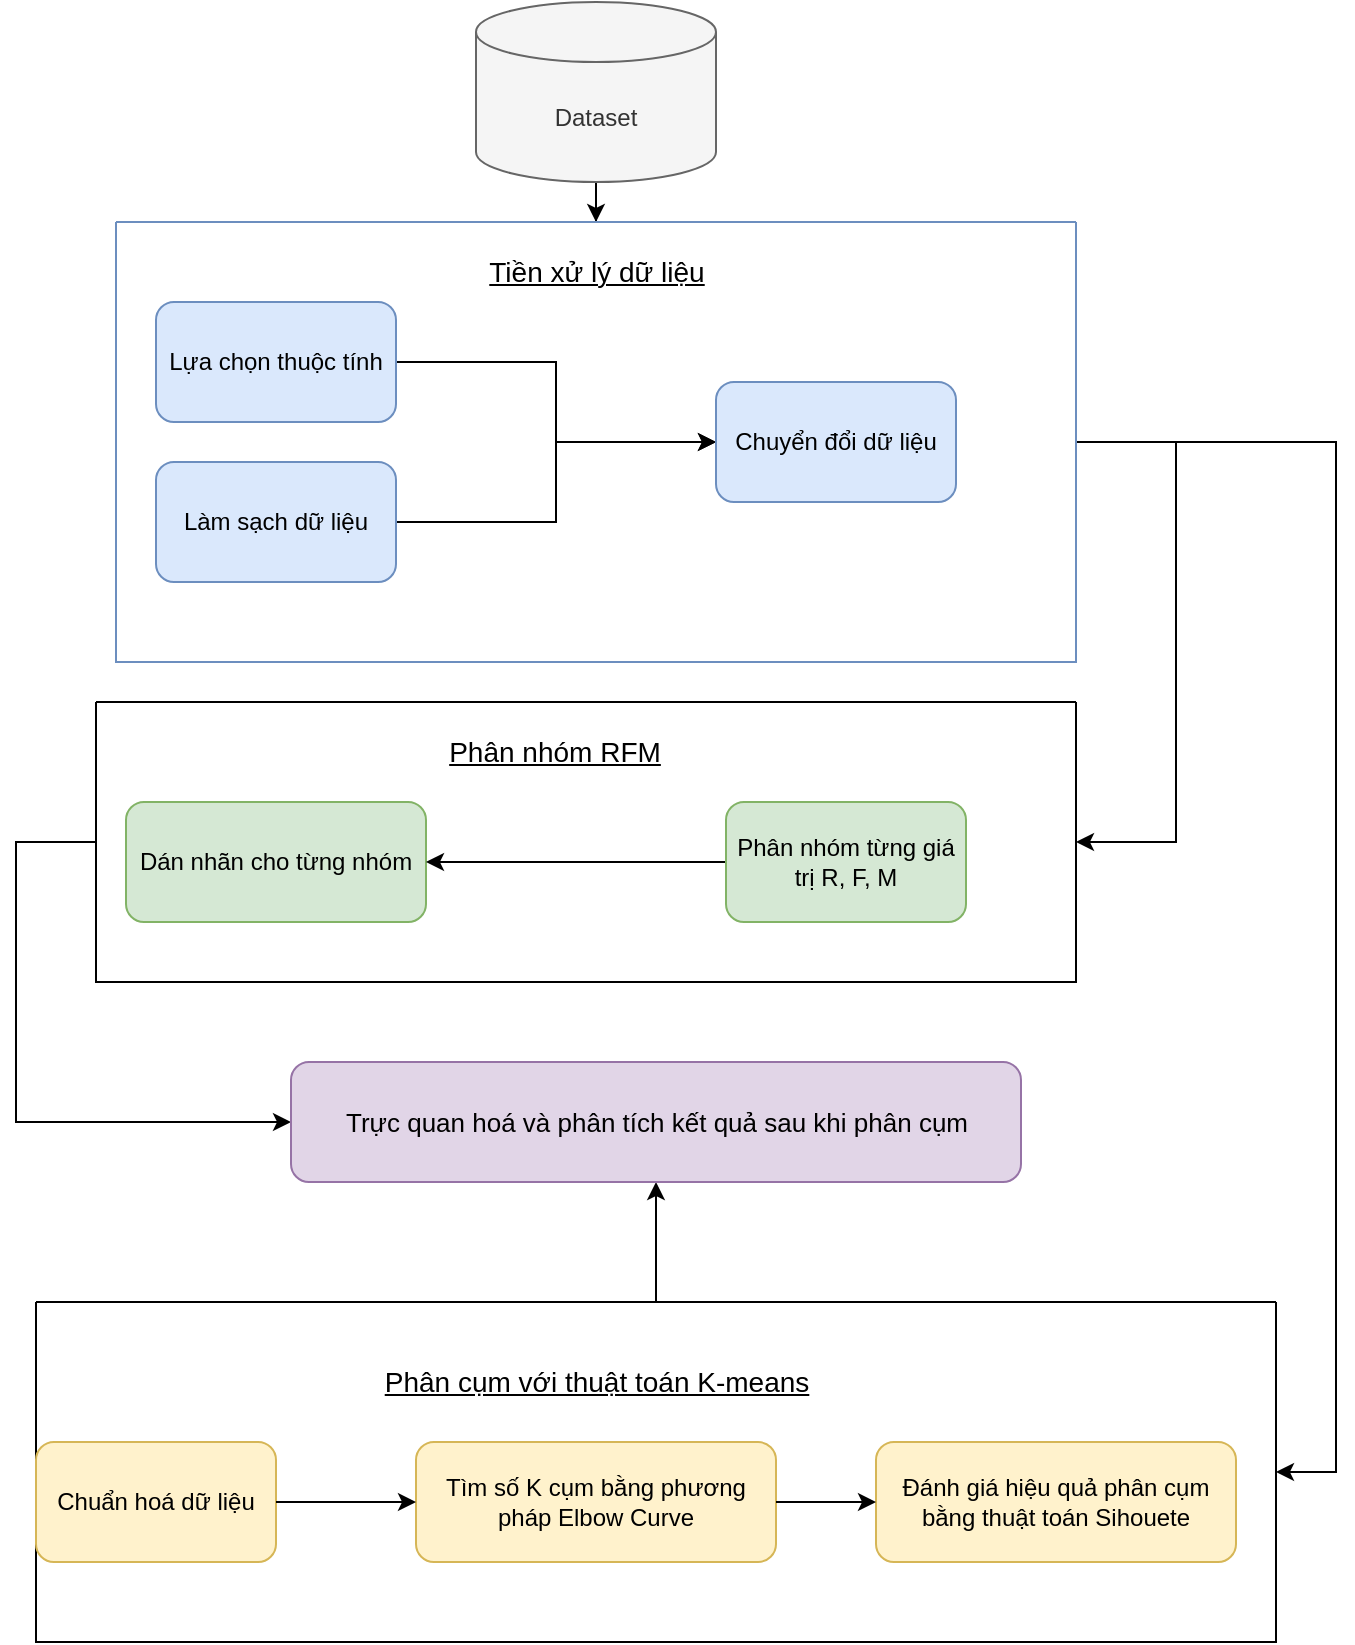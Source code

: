<mxfile version="21.1.2" type="device">
  <diagram name="Trang-1" id="u6zgZST0efGvUgq2n7No">
    <mxGraphModel dx="984" dy="529" grid="1" gridSize="10" guides="1" tooltips="1" connect="1" arrows="1" fold="1" page="1" pageScale="1" pageWidth="827" pageHeight="1169" math="0" shadow="0">
      <root>
        <mxCell id="0" />
        <mxCell id="1" parent="0" />
        <mxCell id="XWsamgtPvvOBmMD-apF8-22" style="edgeStyle=orthogonalEdgeStyle;rounded=0;orthogonalLoop=1;jettySize=auto;html=1;entryX=0.5;entryY=0;entryDx=0;entryDy=0;" edge="1" parent="1" source="XWsamgtPvvOBmMD-apF8-1" target="XWsamgtPvvOBmMD-apF8-21">
          <mxGeometry relative="1" as="geometry" />
        </mxCell>
        <mxCell id="XWsamgtPvvOBmMD-apF8-1" value="Dataset" style="shape=cylinder3;whiteSpace=wrap;html=1;boundedLbl=1;backgroundOutline=1;size=15;fillColor=#f5f5f5;fontColor=#333333;strokeColor=#666666;" vertex="1" parent="1">
          <mxGeometry x="310" y="80" width="120" height="90" as="geometry" />
        </mxCell>
        <mxCell id="XWsamgtPvvOBmMD-apF8-18" style="edgeStyle=orthogonalEdgeStyle;rounded=0;orthogonalLoop=1;jettySize=auto;html=1;" edge="1" parent="1" source="XWsamgtPvvOBmMD-apF8-2" target="XWsamgtPvvOBmMD-apF8-5">
          <mxGeometry relative="1" as="geometry" />
        </mxCell>
        <mxCell id="XWsamgtPvvOBmMD-apF8-2" value="Lựa chọn thuộc tính" style="rounded=1;whiteSpace=wrap;html=1;fillColor=#dae8fc;strokeColor=#6c8ebf;" vertex="1" parent="1">
          <mxGeometry x="150" y="230" width="120" height="60" as="geometry" />
        </mxCell>
        <mxCell id="XWsamgtPvvOBmMD-apF8-19" style="edgeStyle=orthogonalEdgeStyle;rounded=0;orthogonalLoop=1;jettySize=auto;html=1;entryX=0;entryY=0.5;entryDx=0;entryDy=0;" edge="1" parent="1" source="XWsamgtPvvOBmMD-apF8-3" target="XWsamgtPvvOBmMD-apF8-5">
          <mxGeometry relative="1" as="geometry" />
        </mxCell>
        <mxCell id="XWsamgtPvvOBmMD-apF8-3" value="Làm sạch dữ liệu" style="rounded=1;whiteSpace=wrap;html=1;fillColor=#dae8fc;strokeColor=#6c8ebf;" vertex="1" parent="1">
          <mxGeometry x="150" y="310" width="120" height="60" as="geometry" />
        </mxCell>
        <mxCell id="XWsamgtPvvOBmMD-apF8-5" value="Chuyển đổi dữ liệu" style="rounded=1;whiteSpace=wrap;html=1;fillColor=#dae8fc;strokeColor=#6c8ebf;" vertex="1" parent="1">
          <mxGeometry x="430" y="270" width="120" height="60" as="geometry" />
        </mxCell>
        <mxCell id="XWsamgtPvvOBmMD-apF8-6" value="&lt;u&gt;&lt;font style=&quot;font-size: 14px;&quot;&gt;Tiền xử lý dữ liệu&lt;/font&gt;&lt;/u&gt;" style="text;html=1;align=center;verticalAlign=middle;resizable=0;points=[];autosize=1;strokeColor=none;fillColor=none;" vertex="1" parent="1">
          <mxGeometry x="305" y="200" width="130" height="30" as="geometry" />
        </mxCell>
        <mxCell id="XWsamgtPvvOBmMD-apF8-9" value="&lt;u&gt;&lt;font style=&quot;font-size: 14px;&quot;&gt;Phân nhóm RFM&lt;/font&gt;&lt;/u&gt;" style="text;html=1;align=center;verticalAlign=middle;resizable=0;points=[];autosize=1;strokeColor=none;fillColor=none;" vertex="1" parent="1">
          <mxGeometry x="284" y="440" width="130" height="30" as="geometry" />
        </mxCell>
        <mxCell id="XWsamgtPvvOBmMD-apF8-31" style="edgeStyle=orthogonalEdgeStyle;rounded=0;orthogonalLoop=1;jettySize=auto;html=1;entryX=1;entryY=0.5;entryDx=0;entryDy=0;" edge="1" parent="1" source="XWsamgtPvvOBmMD-apF8-21" target="XWsamgtPvvOBmMD-apF8-24">
          <mxGeometry relative="1" as="geometry">
            <Array as="points">
              <mxPoint x="660" y="300" />
              <mxPoint x="660" y="500" />
            </Array>
          </mxGeometry>
        </mxCell>
        <mxCell id="XWsamgtPvvOBmMD-apF8-38" style="edgeStyle=orthogonalEdgeStyle;rounded=0;orthogonalLoop=1;jettySize=auto;html=1;entryX=1;entryY=0.5;entryDx=0;entryDy=0;" edge="1" parent="1" source="XWsamgtPvvOBmMD-apF8-21" target="XWsamgtPvvOBmMD-apF8-30">
          <mxGeometry relative="1" as="geometry">
            <Array as="points">
              <mxPoint x="740" y="300" />
              <mxPoint x="740" y="815" />
            </Array>
          </mxGeometry>
        </mxCell>
        <mxCell id="XWsamgtPvvOBmMD-apF8-21" value="" style="swimlane;startSize=0;fillColor=#dae8fc;strokeColor=#6c8ebf;" vertex="1" parent="1">
          <mxGeometry x="130" y="190" width="480" height="220" as="geometry" />
        </mxCell>
        <mxCell id="XWsamgtPvvOBmMD-apF8-35" style="edgeStyle=orthogonalEdgeStyle;rounded=0;orthogonalLoop=1;jettySize=auto;html=1;exitX=0;exitY=0.5;exitDx=0;exitDy=0;entryX=0;entryY=0.5;entryDx=0;entryDy=0;" edge="1" parent="1" source="XWsamgtPvvOBmMD-apF8-24" target="XWsamgtPvvOBmMD-apF8-34">
          <mxGeometry relative="1" as="geometry">
            <Array as="points">
              <mxPoint x="80" y="500" />
              <mxPoint x="80" y="640" />
            </Array>
          </mxGeometry>
        </mxCell>
        <mxCell id="XWsamgtPvvOBmMD-apF8-24" value="" style="swimlane;startSize=0;" vertex="1" parent="1">
          <mxGeometry x="120" y="430" width="490" height="140" as="geometry" />
        </mxCell>
        <mxCell id="XWsamgtPvvOBmMD-apF8-11" value="Dán nhãn cho từng nhóm" style="rounded=1;whiteSpace=wrap;html=1;fillColor=#d5e8d4;strokeColor=#82b366;" vertex="1" parent="XWsamgtPvvOBmMD-apF8-24">
          <mxGeometry x="15" y="50" width="150" height="60" as="geometry" />
        </mxCell>
        <mxCell id="XWsamgtPvvOBmMD-apF8-25" style="edgeStyle=orthogonalEdgeStyle;rounded=0;orthogonalLoop=1;jettySize=auto;html=1;entryX=1;entryY=0.5;entryDx=0;entryDy=0;" edge="1" parent="XWsamgtPvvOBmMD-apF8-24" source="XWsamgtPvvOBmMD-apF8-10" target="XWsamgtPvvOBmMD-apF8-11">
          <mxGeometry relative="1" as="geometry" />
        </mxCell>
        <mxCell id="XWsamgtPvvOBmMD-apF8-10" value="Phân nhóm từng giá trị R, F, M" style="rounded=1;whiteSpace=wrap;html=1;fillColor=#d5e8d4;strokeColor=#82b366;" vertex="1" parent="XWsamgtPvvOBmMD-apF8-24">
          <mxGeometry x="315" y="50" width="120" height="60" as="geometry" />
        </mxCell>
        <mxCell id="XWsamgtPvvOBmMD-apF8-36" style="edgeStyle=orthogonalEdgeStyle;rounded=0;orthogonalLoop=1;jettySize=auto;html=1;entryX=0.5;entryY=1;entryDx=0;entryDy=0;" edge="1" parent="1" source="XWsamgtPvvOBmMD-apF8-30" target="XWsamgtPvvOBmMD-apF8-34">
          <mxGeometry relative="1" as="geometry" />
        </mxCell>
        <mxCell id="XWsamgtPvvOBmMD-apF8-30" value="" style="swimlane;startSize=0;" vertex="1" parent="1">
          <mxGeometry x="90" y="730" width="620" height="170" as="geometry" />
        </mxCell>
        <mxCell id="XWsamgtPvvOBmMD-apF8-12" value="&lt;u&gt;&lt;font style=&quot;font-size: 14px;&quot;&gt;Phân cụm với thuật toán K-means&lt;/font&gt;&lt;/u&gt;" style="text;html=1;align=center;verticalAlign=middle;resizable=0;points=[];autosize=1;strokeColor=none;fillColor=none;" vertex="1" parent="XWsamgtPvvOBmMD-apF8-30">
          <mxGeometry x="160" y="25" width="240" height="30" as="geometry" />
        </mxCell>
        <mxCell id="XWsamgtPvvOBmMD-apF8-13" value="Chuẩn hoá dữ liệu" style="rounded=1;whiteSpace=wrap;html=1;fillColor=#fff2cc;strokeColor=#d6b656;" vertex="1" parent="XWsamgtPvvOBmMD-apF8-30">
          <mxGeometry y="70" width="120" height="60" as="geometry" />
        </mxCell>
        <mxCell id="XWsamgtPvvOBmMD-apF8-14" value="Tìm số K cụm bằng phương pháp Elbow Curve" style="rounded=1;whiteSpace=wrap;html=1;fillColor=#fff2cc;strokeColor=#d6b656;" vertex="1" parent="XWsamgtPvvOBmMD-apF8-30">
          <mxGeometry x="190" y="70" width="180" height="60" as="geometry" />
        </mxCell>
        <mxCell id="XWsamgtPvvOBmMD-apF8-16" style="edgeStyle=orthogonalEdgeStyle;rounded=0;orthogonalLoop=1;jettySize=auto;html=1;entryX=0;entryY=0.5;entryDx=0;entryDy=0;" edge="1" parent="XWsamgtPvvOBmMD-apF8-30" source="XWsamgtPvvOBmMD-apF8-13" target="XWsamgtPvvOBmMD-apF8-14">
          <mxGeometry relative="1" as="geometry" />
        </mxCell>
        <mxCell id="XWsamgtPvvOBmMD-apF8-15" value="Đánh giá hiệu quả phân cụm bằng thuật toán Sihouete" style="rounded=1;whiteSpace=wrap;html=1;fillColor=#fff2cc;strokeColor=#d6b656;" vertex="1" parent="XWsamgtPvvOBmMD-apF8-30">
          <mxGeometry x="420" y="70" width="180" height="60" as="geometry" />
        </mxCell>
        <mxCell id="XWsamgtPvvOBmMD-apF8-17" style="edgeStyle=orthogonalEdgeStyle;rounded=0;orthogonalLoop=1;jettySize=auto;html=1;" edge="1" parent="XWsamgtPvvOBmMD-apF8-30" source="XWsamgtPvvOBmMD-apF8-14" target="XWsamgtPvvOBmMD-apF8-15">
          <mxGeometry relative="1" as="geometry" />
        </mxCell>
        <mxCell id="XWsamgtPvvOBmMD-apF8-34" value="&lt;font style=&quot;font-size: 13px;&quot;&gt;Trực quan hoá và phân tích kết quả sau khi phân cụm&lt;/font&gt;" style="rounded=1;whiteSpace=wrap;html=1;fillColor=#e1d5e7;strokeColor=#9673a6;" vertex="1" parent="1">
          <mxGeometry x="217.5" y="610" width="365" height="60" as="geometry" />
        </mxCell>
      </root>
    </mxGraphModel>
  </diagram>
</mxfile>
